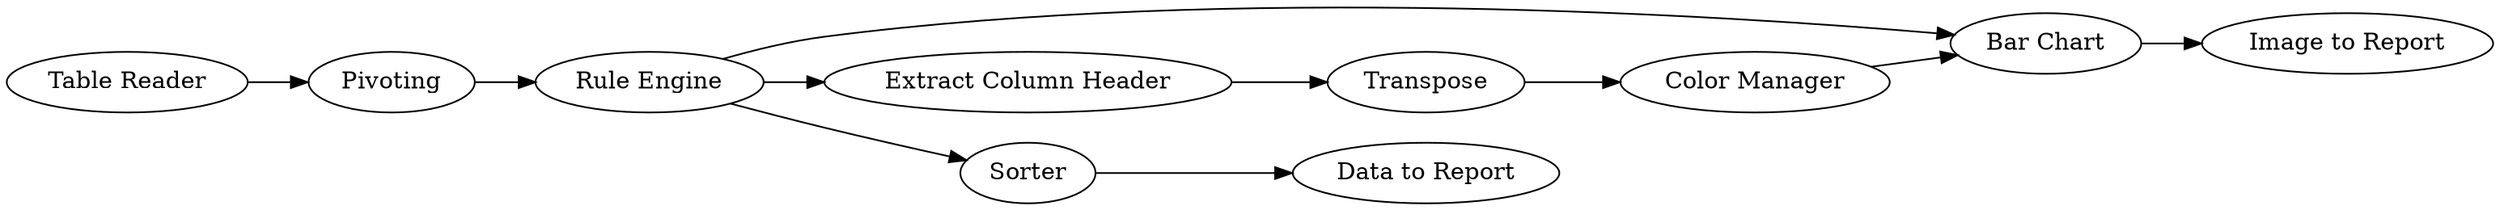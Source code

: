 digraph {
	2 -> 12
	12 -> 7
	13 -> 2
	8 -> 9
	12 -> 8
	4 -> 11
	12 -> 4
	7 -> 10
	6 -> 7
	9 -> 6
	13 [label="Table Reader"]
	7 [label="Bar Chart"]
	9 [label=Transpose]
	11 [label="Data to Report"]
	4 [label=Sorter]
	10 [label="Image to Report"]
	6 [label="Color Manager"]
	8 [label="Extract Column Header"]
	2 [label=Pivoting]
	12 [label="Rule Engine"]
	rankdir=LR
}
